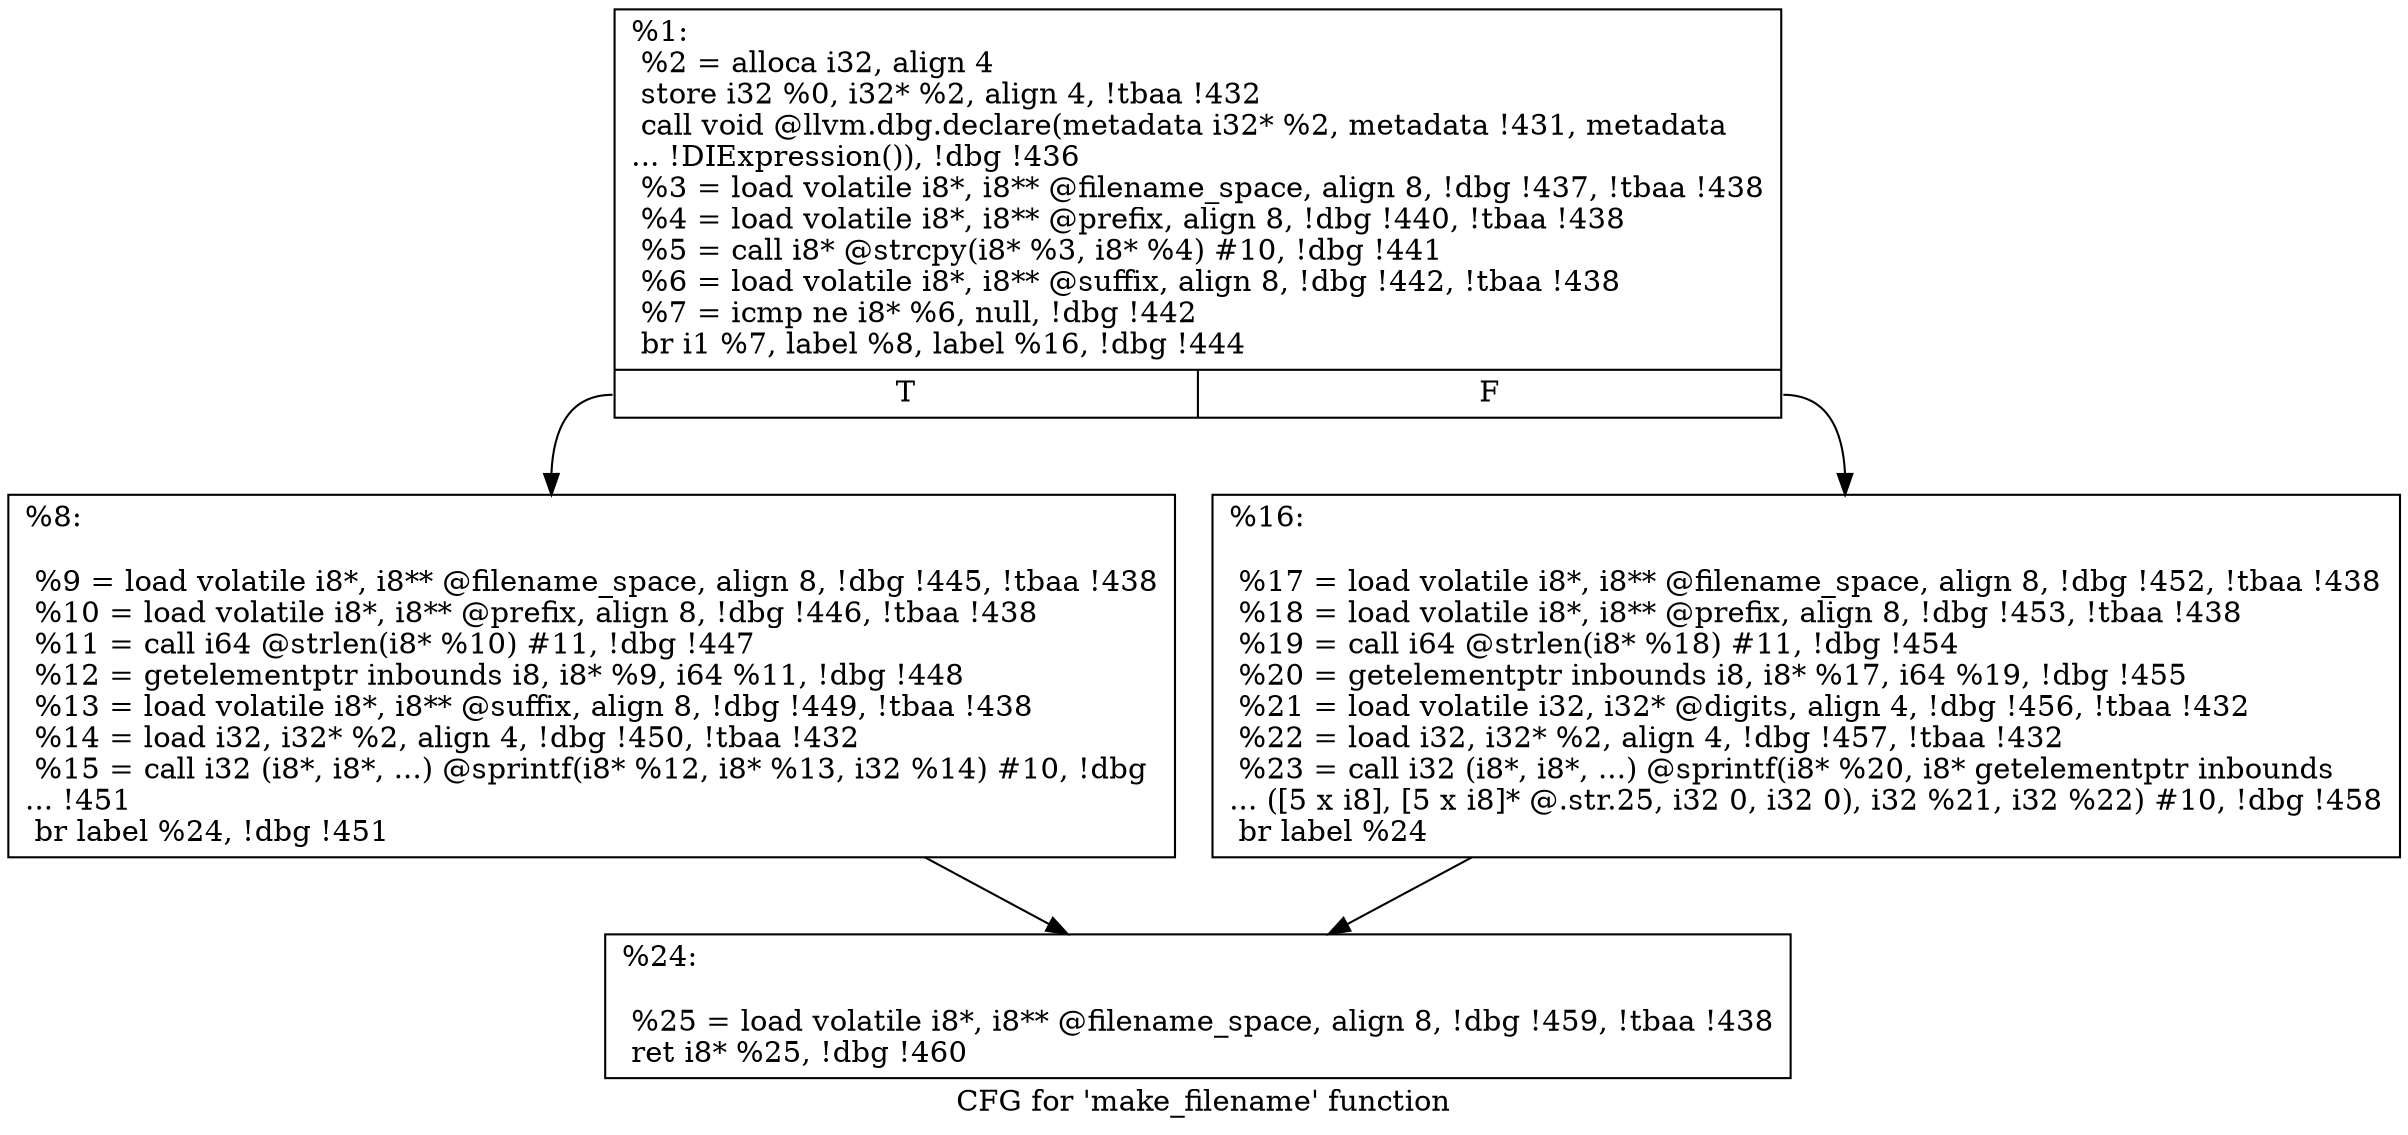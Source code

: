 digraph "CFG for 'make_filename' function" {
	label="CFG for 'make_filename' function";

	Node0x239cff0 [shape=record,label="{%1:\l  %2 = alloca i32, align 4\l  store i32 %0, i32* %2, align 4, !tbaa !432\l  call void @llvm.dbg.declare(metadata i32* %2, metadata !431, metadata\l... !DIExpression()), !dbg !436\l  %3 = load volatile i8*, i8** @filename_space, align 8, !dbg !437, !tbaa !438\l  %4 = load volatile i8*, i8** @prefix, align 8, !dbg !440, !tbaa !438\l  %5 = call i8* @strcpy(i8* %3, i8* %4) #10, !dbg !441\l  %6 = load volatile i8*, i8** @suffix, align 8, !dbg !442, !tbaa !438\l  %7 = icmp ne i8* %6, null, !dbg !442\l  br i1 %7, label %8, label %16, !dbg !444\l|{<s0>T|<s1>F}}"];
	Node0x239cff0:s0 -> Node0x239f3e0;
	Node0x239cff0:s1 -> Node0x239f430;
	Node0x239f3e0 [shape=record,label="{%8:\l\l  %9 = load volatile i8*, i8** @filename_space, align 8, !dbg !445, !tbaa !438\l  %10 = load volatile i8*, i8** @prefix, align 8, !dbg !446, !tbaa !438\l  %11 = call i64 @strlen(i8* %10) #11, !dbg !447\l  %12 = getelementptr inbounds i8, i8* %9, i64 %11, !dbg !448\l  %13 = load volatile i8*, i8** @suffix, align 8, !dbg !449, !tbaa !438\l  %14 = load i32, i32* %2, align 4, !dbg !450, !tbaa !432\l  %15 = call i32 (i8*, i8*, ...) @sprintf(i8* %12, i8* %13, i32 %14) #10, !dbg\l... !451\l  br label %24, !dbg !451\l}"];
	Node0x239f3e0 -> Node0x239f480;
	Node0x239f430 [shape=record,label="{%16:\l\l  %17 = load volatile i8*, i8** @filename_space, align 8, !dbg !452, !tbaa !438\l  %18 = load volatile i8*, i8** @prefix, align 8, !dbg !453, !tbaa !438\l  %19 = call i64 @strlen(i8* %18) #11, !dbg !454\l  %20 = getelementptr inbounds i8, i8* %17, i64 %19, !dbg !455\l  %21 = load volatile i32, i32* @digits, align 4, !dbg !456, !tbaa !432\l  %22 = load i32, i32* %2, align 4, !dbg !457, !tbaa !432\l  %23 = call i32 (i8*, i8*, ...) @sprintf(i8* %20, i8* getelementptr inbounds\l... ([5 x i8], [5 x i8]* @.str.25, i32 0, i32 0), i32 %21, i32 %22) #10, !dbg !458\l  br label %24\l}"];
	Node0x239f430 -> Node0x239f480;
	Node0x239f480 [shape=record,label="{%24:\l\l  %25 = load volatile i8*, i8** @filename_space, align 8, !dbg !459, !tbaa !438\l  ret i8* %25, !dbg !460\l}"];
}
